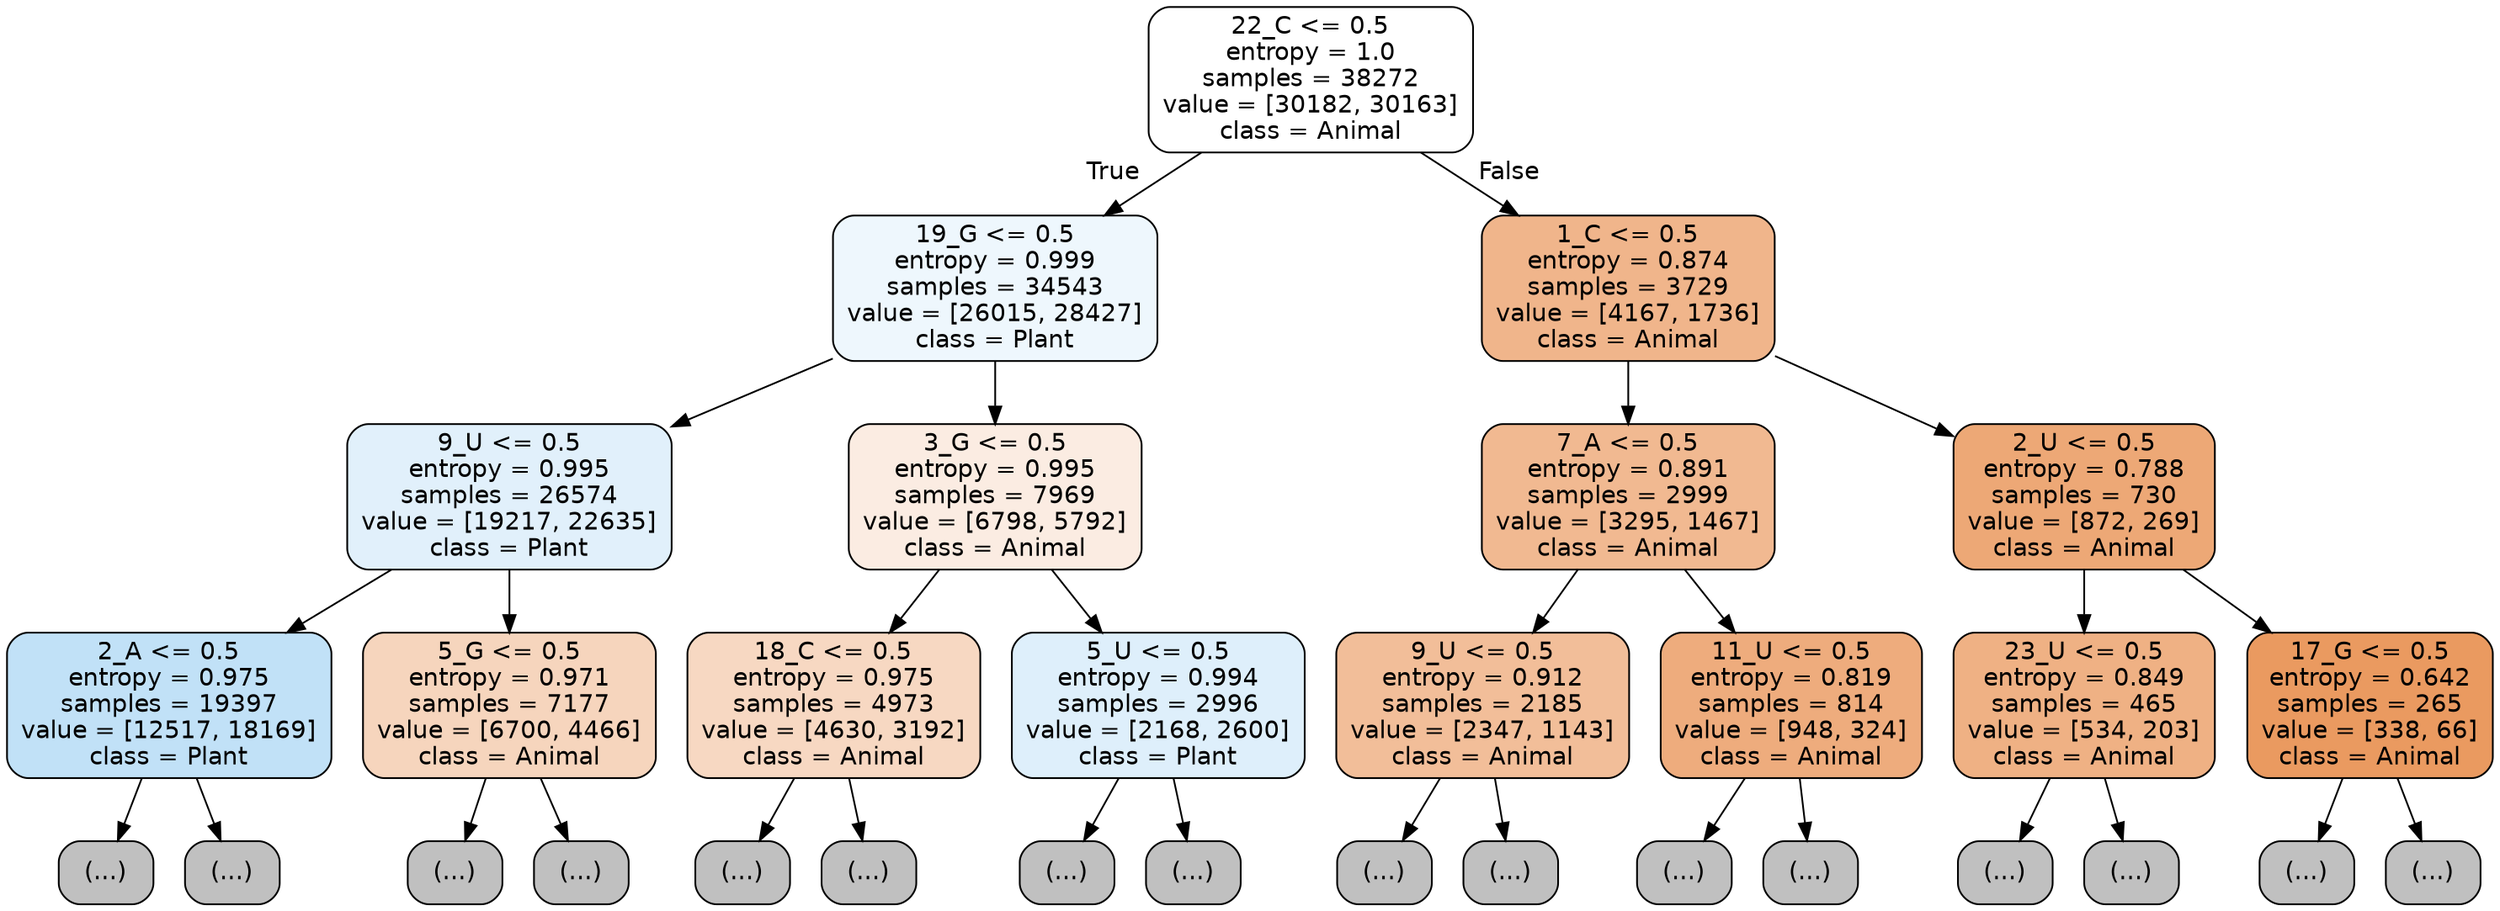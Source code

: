 digraph Tree {
node [shape=box, style="filled, rounded", color="black", fontname="helvetica"] ;
edge [fontname="helvetica"] ;
0 [label="22_C <= 0.5\nentropy = 1.0\nsamples = 38272\nvalue = [30182, 30163]\nclass = Animal", fillcolor="#ffffff"] ;
1 [label="19_G <= 0.5\nentropy = 0.999\nsamples = 34543\nvalue = [26015, 28427]\nclass = Plant", fillcolor="#eef7fd"] ;
0 -> 1 [labeldistance=2.5, labelangle=45, headlabel="True"] ;
2 [label="9_U <= 0.5\nentropy = 0.995\nsamples = 26574\nvalue = [19217, 22635]\nclass = Plant", fillcolor="#e1f0fb"] ;
1 -> 2 ;
3 [label="2_A <= 0.5\nentropy = 0.975\nsamples = 19397\nvalue = [12517, 18169]\nclass = Plant", fillcolor="#c1e1f7"] ;
2 -> 3 ;
4 [label="(...)", fillcolor="#C0C0C0"] ;
3 -> 4 ;
6049 [label="(...)", fillcolor="#C0C0C0"] ;
3 -> 6049 ;
7990 [label="5_G <= 0.5\nentropy = 0.971\nsamples = 7177\nvalue = [6700, 4466]\nclass = Animal", fillcolor="#f6d5bd"] ;
2 -> 7990 ;
7991 [label="(...)", fillcolor="#C0C0C0"] ;
7990 -> 7991 ;
10422 [label="(...)", fillcolor="#C0C0C0"] ;
7990 -> 10422 ;
11305 [label="3_G <= 0.5\nentropy = 0.995\nsamples = 7969\nvalue = [6798, 5792]\nclass = Animal", fillcolor="#fbece2"] ;
1 -> 11305 ;
11306 [label="18_C <= 0.5\nentropy = 0.975\nsamples = 4973\nvalue = [4630, 3192]\nclass = Animal", fillcolor="#f7d8c2"] ;
11305 -> 11306 ;
11307 [label="(...)", fillcolor="#C0C0C0"] ;
11306 -> 11307 ;
13616 [label="(...)", fillcolor="#C0C0C0"] ;
11306 -> 13616 ;
13981 [label="5_U <= 0.5\nentropy = 0.994\nsamples = 2996\nvalue = [2168, 2600]\nclass = Plant", fillcolor="#deeffb"] ;
11305 -> 13981 ;
13982 [label="(...)", fillcolor="#C0C0C0"] ;
13981 -> 13982 ;
14927 [label="(...)", fillcolor="#C0C0C0"] ;
13981 -> 14927 ;
15226 [label="1_C <= 0.5\nentropy = 0.874\nsamples = 3729\nvalue = [4167, 1736]\nclass = Animal", fillcolor="#f0b58b"] ;
0 -> 15226 [labeldistance=2.5, labelangle=-45, headlabel="False"] ;
15227 [label="7_A <= 0.5\nentropy = 0.891\nsamples = 2999\nvalue = [3295, 1467]\nclass = Animal", fillcolor="#f1b991"] ;
15226 -> 15227 ;
15228 [label="9_U <= 0.5\nentropy = 0.912\nsamples = 2185\nvalue = [2347, 1143]\nclass = Animal", fillcolor="#f2be99"] ;
15227 -> 15228 ;
15229 [label="(...)", fillcolor="#C0C0C0"] ;
15228 -> 15229 ;
16074 [label="(...)", fillcolor="#C0C0C0"] ;
15228 -> 16074 ;
16409 [label="11_U <= 0.5\nentropy = 0.819\nsamples = 814\nvalue = [948, 324]\nclass = Animal", fillcolor="#eeac7d"] ;
15227 -> 16409 ;
16410 [label="(...)", fillcolor="#C0C0C0"] ;
16409 -> 16410 ;
16675 [label="(...)", fillcolor="#C0C0C0"] ;
16409 -> 16675 ;
16764 [label="2_U <= 0.5\nentropy = 0.788\nsamples = 730\nvalue = [872, 269]\nclass = Animal", fillcolor="#eda876"] ;
15226 -> 16764 ;
16765 [label="23_U <= 0.5\nentropy = 0.849\nsamples = 465\nvalue = [534, 203]\nclass = Animal", fillcolor="#efb184"] ;
16764 -> 16765 ;
16766 [label="(...)", fillcolor="#C0C0C0"] ;
16765 -> 16766 ;
16987 [label="(...)", fillcolor="#C0C0C0"] ;
16765 -> 16987 ;
17016 [label="17_G <= 0.5\nentropy = 0.642\nsamples = 265\nvalue = [338, 66]\nclass = Animal", fillcolor="#ea9a60"] ;
16764 -> 17016 ;
17017 [label="(...)", fillcolor="#C0C0C0"] ;
17016 -> 17017 ;
17108 [label="(...)", fillcolor="#C0C0C0"] ;
17016 -> 17108 ;
}